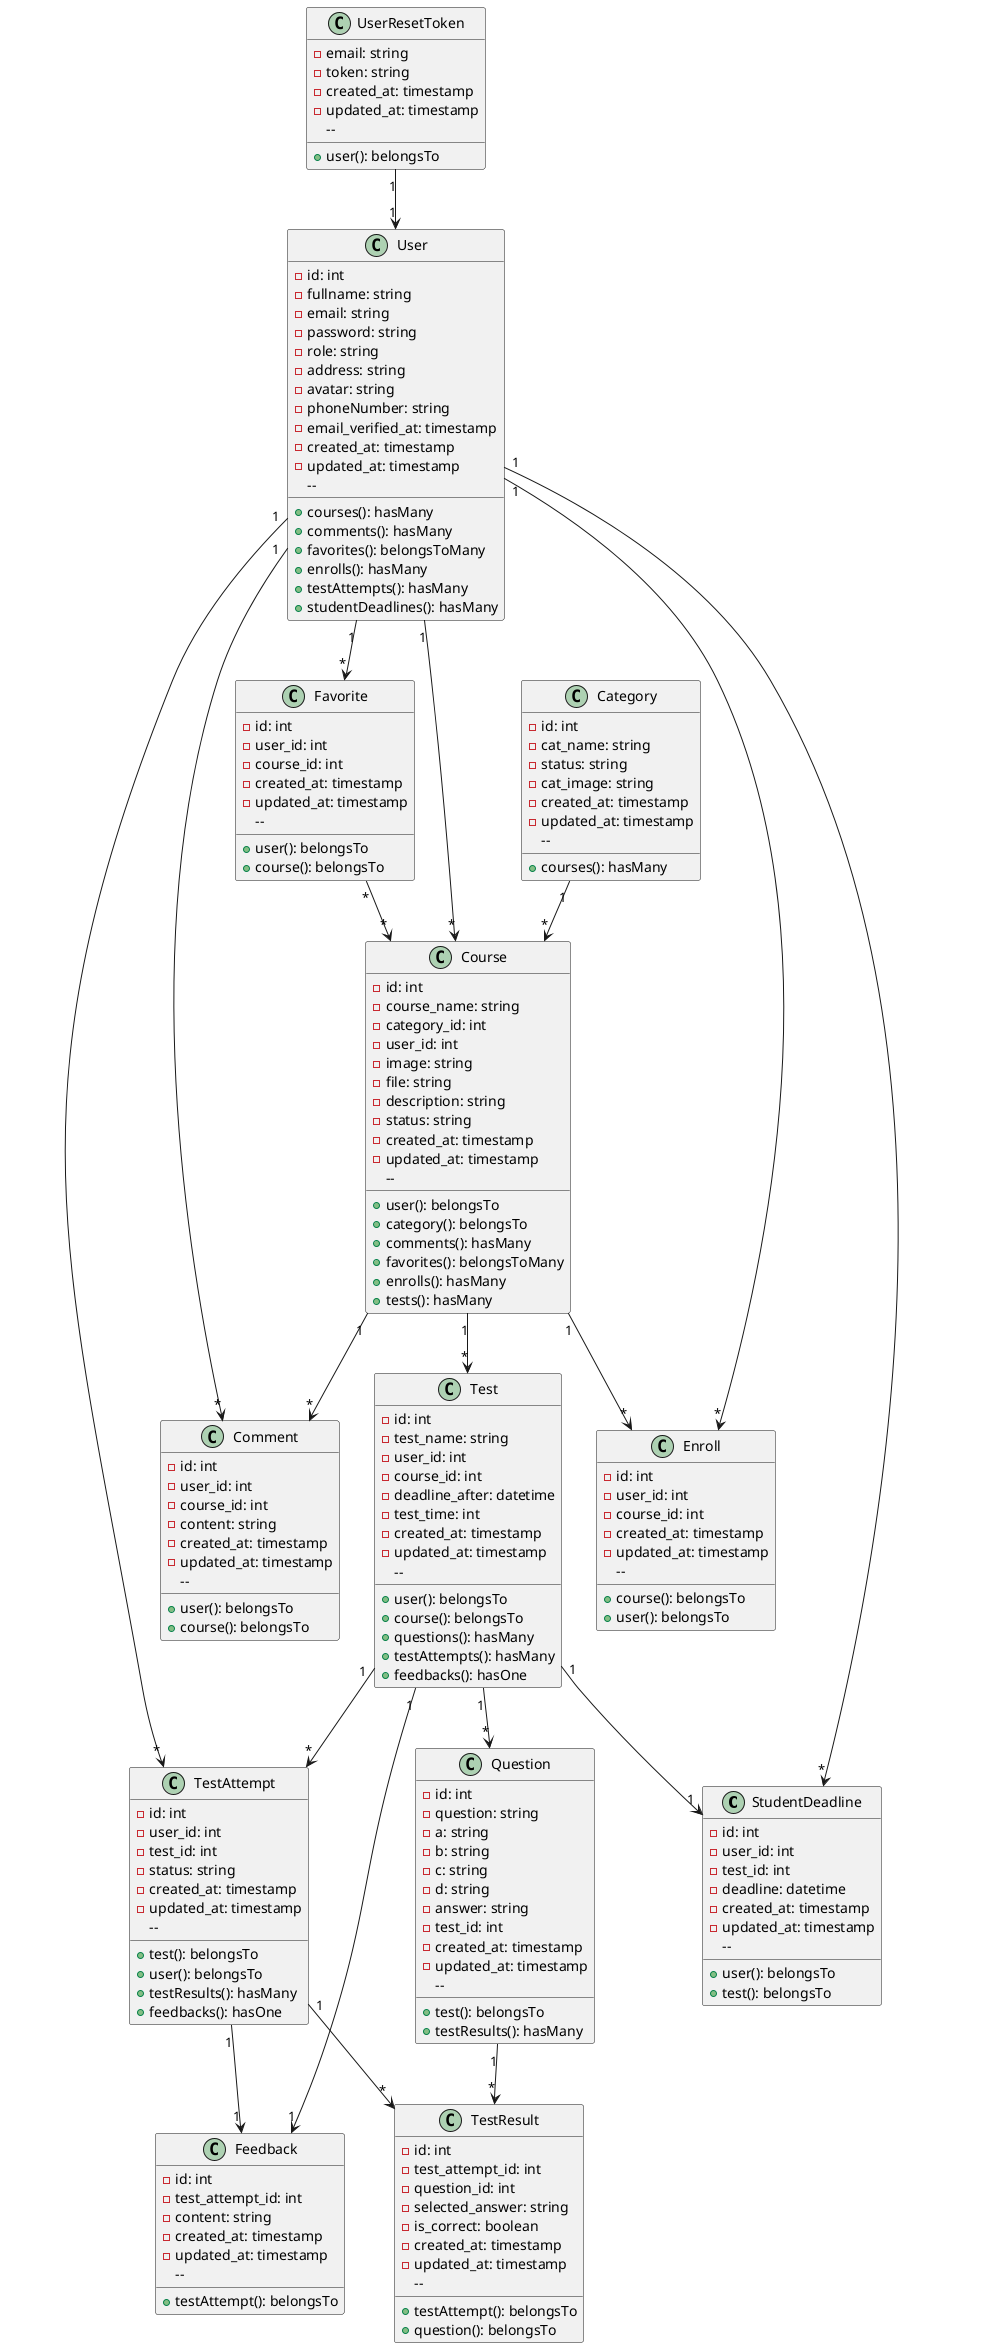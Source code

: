 @startuml

top to bottom direction

' Các lớp
class StudentDeadline {
  -id: int
  -user_id: int
  -test_id: int
  -deadline: datetime
  -created_at: timestamp
  -updated_at: timestamp
  -- 
  +user(): belongsTo
  +test(): belongsTo
}

class UserResetToken {
  -email: string
  -token: string
  -created_at: timestamp
  -updated_at: timestamp
  -- 
  +user(): belongsTo
}

class Category {
  -id: int
  -cat_name: string
  -status: string
  -cat_image: string
  -created_at: timestamp
  -updated_at: timestamp
  -- 
  +courses(): hasMany
}

class Course {
  -id: int
  -course_name: string
  -category_id: int
  -user_id: int
  -image: string
  -file: string
  -description: string
  -status: string
  -created_at: timestamp
  -updated_at: timestamp
  -- 
  +user(): belongsTo
  +category(): belongsTo
  +comments(): hasMany
  +favorites(): belongsToMany
  +enrolls(): hasMany
  +tests(): hasMany
}

class Comment {
  -id: int
  -user_id: int
  -course_id: int
  -content: string
  -created_at: timestamp
  -updated_at: timestamp
  -- 
  +user(): belongsTo
  +course(): belongsTo
}

class Favorite {
  -id: int
  -user_id: int
  -course_id: int
  -created_at: timestamp
  -updated_at: timestamp
  -- 
  +user(): belongsTo
  +course(): belongsTo
}

class Enroll {
  -id: int
  -user_id: int
  -course_id: int
  -created_at: timestamp
  -updated_at: timestamp
  -- 
  +course(): belongsTo
  +user(): belongsTo
}

class Test {
  -id: int
  -test_name: string
  -user_id: int
  -course_id: int
  -deadline_after: datetime
  -test_time: int
  -created_at: timestamp
  -updated_at: timestamp
  -- 
  +user(): belongsTo
  +course(): belongsTo
  +questions(): hasMany
  +testAttempts(): hasMany
  +feedbacks(): hasOne
}

class Feedback {
  -id: int
  -test_attempt_id: int
  -content: string
  -created_at: timestamp
  -updated_at: timestamp
  -- 
  +testAttempt(): belongsTo
}

class Question {
  -id: int
  -question: string
  -a: string
  -b: string
  -c: string
  -d: string
  -answer: string
  -test_id: int
  -created_at: timestamp
  -updated_at: timestamp
  -- 
  +test(): belongsTo
  +testResults(): hasMany
}

class TestAttempt {
  -id: int
  -user_id: int
  -test_id: int
  -status: string
  -created_at: timestamp
  -updated_at: timestamp
  -- 
  +test(): belongsTo
  +user(): belongsTo
  +testResults(): hasMany
  +feedbacks(): hasOne
}

class User {
  -id: int
  -fullname: string
  -email: string
  -password: string
  -role: string
  -address: string
  -avatar: string
  -phoneNumber: string
  -email_verified_at: timestamp
  -created_at: timestamp
  -updated_at: timestamp
  -- 
  +courses(): hasMany
  +comments(): hasMany
  +favorites(): belongsToMany
  +enrolls(): hasMany
  +testAttempts(): hasMany
  +studentDeadlines(): hasMany
}

class TestResult {
  -id: int
  -test_attempt_id: int
  -question_id: int
  -selected_answer: string
  -is_correct: boolean
  -created_at: timestamp
  -updated_at: timestamp
  -- 
  +testAttempt(): belongsTo
  +question(): belongsTo
}

' Mối quan hệ giữa các lớp
Category "1" --> "*" Course
User "1" --> "*" Course
User "1" --> "*" Comment
User "1" --> "*" TestAttempt
User "1" --> "*" Enroll
User "1" --> "*" StudentDeadline
Course "1" --> "*" Comment
Course "1" --> "*" Test
Course "1" --> "*" Enroll
Favorite "*" --> "*" Course
User "1" --> "*" Favorite
Test "1" --> "*" TestAttempt
Test "1" --> "*" Question
Test "1" --> "1" Feedback
TestAttempt "1" --> "*" TestResult
TestAttempt "1" --> "1" Feedback
Question "1" --> "*" TestResult
UserResetToken "1" --> "1" User
Test "1" --> "1" StudentDeadline

@enduml
